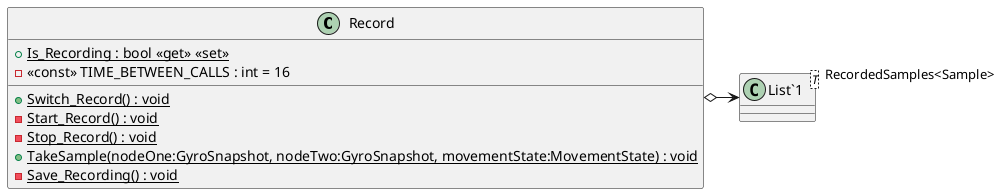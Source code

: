 @startuml
class Record {
    + {static} Is_Recording : bool <<get>> <<set>>
    - <<const>> TIME_BETWEEN_CALLS : int = 16
    + {static} Switch_Record() : void
    - {static} Start_Record() : void
    - {static} Stop_Record() : void
    + {static} TakeSample(nodeOne:GyroSnapshot, nodeTwo:GyroSnapshot, movementState:MovementState) : void
    - {static} Save_Recording() : void
}
class "List`1"<T> {
}
Record o-> "RecordedSamples<Sample>" "List`1"
@enduml
